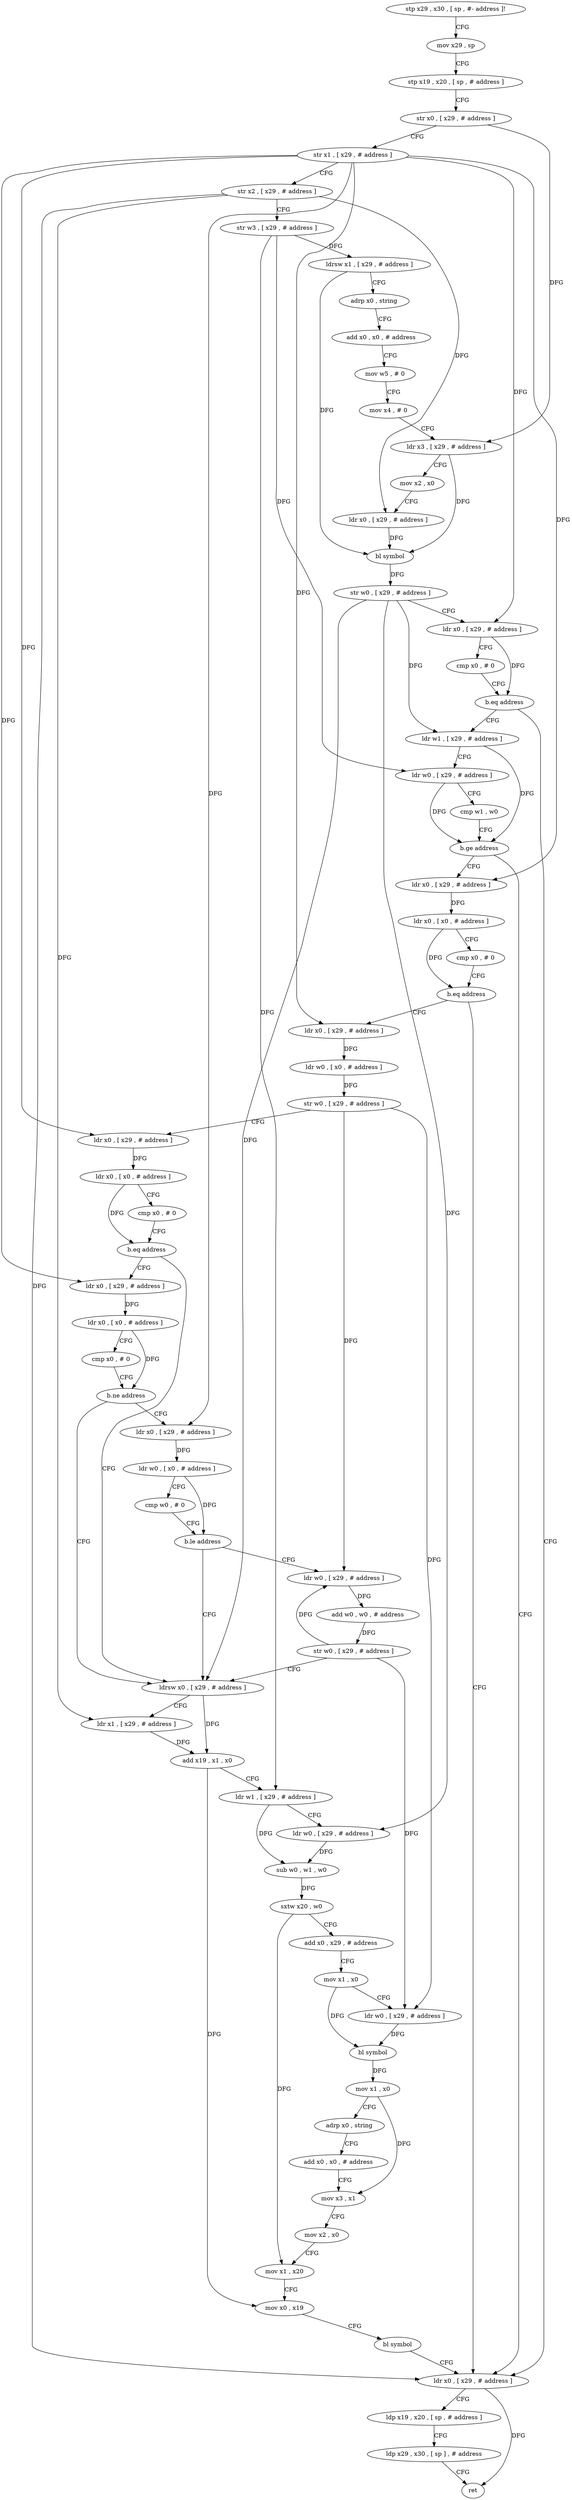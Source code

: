 digraph "func" {
"4362140" [label = "stp x29 , x30 , [ sp , #- address ]!" ]
"4362144" [label = "mov x29 , sp" ]
"4362148" [label = "stp x19 , x20 , [ sp , # address ]" ]
"4362152" [label = "str x0 , [ x29 , # address ]" ]
"4362156" [label = "str x1 , [ x29 , # address ]" ]
"4362160" [label = "str x2 , [ x29 , # address ]" ]
"4362164" [label = "str w3 , [ x29 , # address ]" ]
"4362168" [label = "ldrsw x1 , [ x29 , # address ]" ]
"4362172" [label = "adrp x0 , string" ]
"4362176" [label = "add x0 , x0 , # address" ]
"4362180" [label = "mov w5 , # 0" ]
"4362184" [label = "mov x4 , # 0" ]
"4362188" [label = "ldr x3 , [ x29 , # address ]" ]
"4362192" [label = "mov x2 , x0" ]
"4362196" [label = "ldr x0 , [ x29 , # address ]" ]
"4362200" [label = "bl symbol" ]
"4362204" [label = "str w0 , [ x29 , # address ]" ]
"4362208" [label = "ldr x0 , [ x29 , # address ]" ]
"4362212" [label = "cmp x0 , # 0" ]
"4362216" [label = "b.eq address" ]
"4362400" [label = "ldr x0 , [ x29 , # address ]" ]
"4362220" [label = "ldr w1 , [ x29 , # address ]" ]
"4362404" [label = "ldp x19 , x20 , [ sp , # address ]" ]
"4362408" [label = "ldp x29 , x30 , [ sp ] , # address" ]
"4362412" [label = "ret" ]
"4362224" [label = "ldr w0 , [ x29 , # address ]" ]
"4362228" [label = "cmp w1 , w0" ]
"4362232" [label = "b.ge address" ]
"4362236" [label = "ldr x0 , [ x29 , # address ]" ]
"4362240" [label = "ldr x0 , [ x0 , # address ]" ]
"4362244" [label = "cmp x0 , # 0" ]
"4362248" [label = "b.eq address" ]
"4362252" [label = "ldr x0 , [ x29 , # address ]" ]
"4362256" [label = "ldr w0 , [ x0 , # address ]" ]
"4362260" [label = "str w0 , [ x29 , # address ]" ]
"4362264" [label = "ldr x0 , [ x29 , # address ]" ]
"4362268" [label = "ldr x0 , [ x0 , # address ]" ]
"4362272" [label = "cmp x0 , # 0" ]
"4362276" [label = "b.eq address" ]
"4362324" [label = "ldrsw x0 , [ x29 , # address ]" ]
"4362280" [label = "ldr x0 , [ x29 , # address ]" ]
"4362328" [label = "ldr x1 , [ x29 , # address ]" ]
"4362332" [label = "add x19 , x1 , x0" ]
"4362336" [label = "ldr w1 , [ x29 , # address ]" ]
"4362340" [label = "ldr w0 , [ x29 , # address ]" ]
"4362344" [label = "sub w0 , w1 , w0" ]
"4362348" [label = "sxtw x20 , w0" ]
"4362352" [label = "add x0 , x29 , # address" ]
"4362356" [label = "mov x1 , x0" ]
"4362360" [label = "ldr w0 , [ x29 , # address ]" ]
"4362364" [label = "bl symbol" ]
"4362368" [label = "mov x1 , x0" ]
"4362372" [label = "adrp x0 , string" ]
"4362376" [label = "add x0 , x0 , # address" ]
"4362380" [label = "mov x3 , x1" ]
"4362384" [label = "mov x2 , x0" ]
"4362388" [label = "mov x1 , x20" ]
"4362392" [label = "mov x0 , x19" ]
"4362396" [label = "bl symbol" ]
"4362284" [label = "ldr x0 , [ x0 , # address ]" ]
"4362288" [label = "cmp x0 , # 0" ]
"4362292" [label = "b.ne address" ]
"4362296" [label = "ldr x0 , [ x29 , # address ]" ]
"4362300" [label = "ldr w0 , [ x0 , # address ]" ]
"4362304" [label = "cmp w0 , # 0" ]
"4362308" [label = "b.le address" ]
"4362312" [label = "ldr w0 , [ x29 , # address ]" ]
"4362316" [label = "add w0 , w0 , # address" ]
"4362320" [label = "str w0 , [ x29 , # address ]" ]
"4362140" -> "4362144" [ label = "CFG" ]
"4362144" -> "4362148" [ label = "CFG" ]
"4362148" -> "4362152" [ label = "CFG" ]
"4362152" -> "4362156" [ label = "CFG" ]
"4362152" -> "4362188" [ label = "DFG" ]
"4362156" -> "4362160" [ label = "CFG" ]
"4362156" -> "4362208" [ label = "DFG" ]
"4362156" -> "4362236" [ label = "DFG" ]
"4362156" -> "4362252" [ label = "DFG" ]
"4362156" -> "4362264" [ label = "DFG" ]
"4362156" -> "4362280" [ label = "DFG" ]
"4362156" -> "4362296" [ label = "DFG" ]
"4362160" -> "4362164" [ label = "CFG" ]
"4362160" -> "4362196" [ label = "DFG" ]
"4362160" -> "4362400" [ label = "DFG" ]
"4362160" -> "4362328" [ label = "DFG" ]
"4362164" -> "4362168" [ label = "DFG" ]
"4362164" -> "4362224" [ label = "DFG" ]
"4362164" -> "4362336" [ label = "DFG" ]
"4362168" -> "4362172" [ label = "CFG" ]
"4362168" -> "4362200" [ label = "DFG" ]
"4362172" -> "4362176" [ label = "CFG" ]
"4362176" -> "4362180" [ label = "CFG" ]
"4362180" -> "4362184" [ label = "CFG" ]
"4362184" -> "4362188" [ label = "CFG" ]
"4362188" -> "4362192" [ label = "CFG" ]
"4362188" -> "4362200" [ label = "DFG" ]
"4362192" -> "4362196" [ label = "CFG" ]
"4362196" -> "4362200" [ label = "DFG" ]
"4362200" -> "4362204" [ label = "DFG" ]
"4362204" -> "4362208" [ label = "CFG" ]
"4362204" -> "4362220" [ label = "DFG" ]
"4362204" -> "4362324" [ label = "DFG" ]
"4362204" -> "4362340" [ label = "DFG" ]
"4362208" -> "4362212" [ label = "CFG" ]
"4362208" -> "4362216" [ label = "DFG" ]
"4362212" -> "4362216" [ label = "CFG" ]
"4362216" -> "4362400" [ label = "CFG" ]
"4362216" -> "4362220" [ label = "CFG" ]
"4362400" -> "4362404" [ label = "CFG" ]
"4362400" -> "4362412" [ label = "DFG" ]
"4362220" -> "4362224" [ label = "CFG" ]
"4362220" -> "4362232" [ label = "DFG" ]
"4362404" -> "4362408" [ label = "CFG" ]
"4362408" -> "4362412" [ label = "CFG" ]
"4362224" -> "4362228" [ label = "CFG" ]
"4362224" -> "4362232" [ label = "DFG" ]
"4362228" -> "4362232" [ label = "CFG" ]
"4362232" -> "4362400" [ label = "CFG" ]
"4362232" -> "4362236" [ label = "CFG" ]
"4362236" -> "4362240" [ label = "DFG" ]
"4362240" -> "4362244" [ label = "CFG" ]
"4362240" -> "4362248" [ label = "DFG" ]
"4362244" -> "4362248" [ label = "CFG" ]
"4362248" -> "4362400" [ label = "CFG" ]
"4362248" -> "4362252" [ label = "CFG" ]
"4362252" -> "4362256" [ label = "DFG" ]
"4362256" -> "4362260" [ label = "DFG" ]
"4362260" -> "4362264" [ label = "CFG" ]
"4362260" -> "4362360" [ label = "DFG" ]
"4362260" -> "4362312" [ label = "DFG" ]
"4362264" -> "4362268" [ label = "DFG" ]
"4362268" -> "4362272" [ label = "CFG" ]
"4362268" -> "4362276" [ label = "DFG" ]
"4362272" -> "4362276" [ label = "CFG" ]
"4362276" -> "4362324" [ label = "CFG" ]
"4362276" -> "4362280" [ label = "CFG" ]
"4362324" -> "4362328" [ label = "CFG" ]
"4362324" -> "4362332" [ label = "DFG" ]
"4362280" -> "4362284" [ label = "DFG" ]
"4362328" -> "4362332" [ label = "DFG" ]
"4362332" -> "4362336" [ label = "CFG" ]
"4362332" -> "4362392" [ label = "DFG" ]
"4362336" -> "4362340" [ label = "CFG" ]
"4362336" -> "4362344" [ label = "DFG" ]
"4362340" -> "4362344" [ label = "DFG" ]
"4362344" -> "4362348" [ label = "DFG" ]
"4362348" -> "4362352" [ label = "CFG" ]
"4362348" -> "4362388" [ label = "DFG" ]
"4362352" -> "4362356" [ label = "CFG" ]
"4362356" -> "4362360" [ label = "CFG" ]
"4362356" -> "4362364" [ label = "DFG" ]
"4362360" -> "4362364" [ label = "DFG" ]
"4362364" -> "4362368" [ label = "DFG" ]
"4362368" -> "4362372" [ label = "CFG" ]
"4362368" -> "4362380" [ label = "DFG" ]
"4362372" -> "4362376" [ label = "CFG" ]
"4362376" -> "4362380" [ label = "CFG" ]
"4362380" -> "4362384" [ label = "CFG" ]
"4362384" -> "4362388" [ label = "CFG" ]
"4362388" -> "4362392" [ label = "CFG" ]
"4362392" -> "4362396" [ label = "CFG" ]
"4362396" -> "4362400" [ label = "CFG" ]
"4362284" -> "4362288" [ label = "CFG" ]
"4362284" -> "4362292" [ label = "DFG" ]
"4362288" -> "4362292" [ label = "CFG" ]
"4362292" -> "4362324" [ label = "CFG" ]
"4362292" -> "4362296" [ label = "CFG" ]
"4362296" -> "4362300" [ label = "DFG" ]
"4362300" -> "4362304" [ label = "CFG" ]
"4362300" -> "4362308" [ label = "DFG" ]
"4362304" -> "4362308" [ label = "CFG" ]
"4362308" -> "4362324" [ label = "CFG" ]
"4362308" -> "4362312" [ label = "CFG" ]
"4362312" -> "4362316" [ label = "DFG" ]
"4362316" -> "4362320" [ label = "DFG" ]
"4362320" -> "4362324" [ label = "CFG" ]
"4362320" -> "4362360" [ label = "DFG" ]
"4362320" -> "4362312" [ label = "DFG" ]
}
